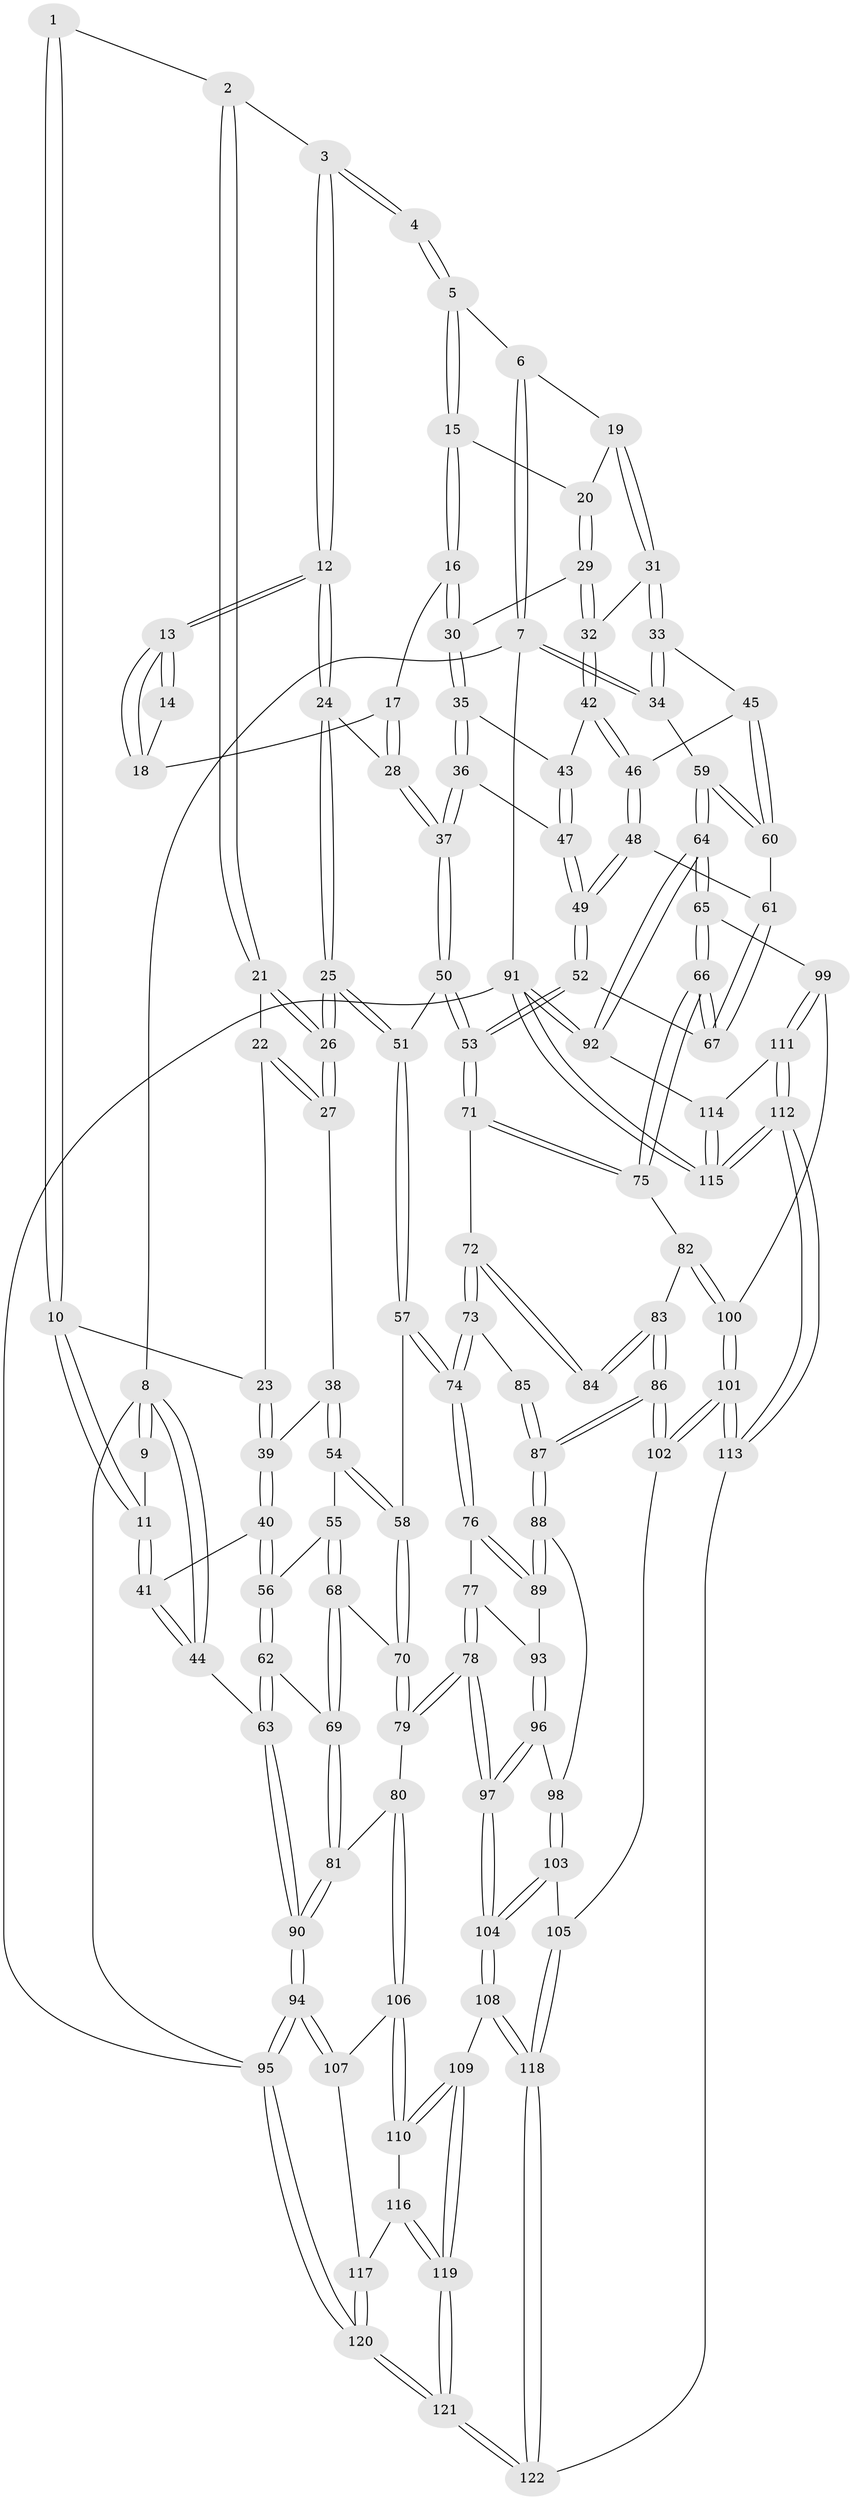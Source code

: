 // Generated by graph-tools (version 1.1) at 2025/27/03/09/25 03:27:03]
// undirected, 122 vertices, 302 edges
graph export_dot {
graph [start="1"]
  node [color=gray90,style=filled];
  1 [pos="+0.26990547888379385+0"];
  2 [pos="+0.34326343301644174+0"];
  3 [pos="+0.461515420496594+0"];
  4 [pos="+0.7077525997863596+0"];
  5 [pos="+0.7294383596813125+0"];
  6 [pos="+0.8430137212146522+0"];
  7 [pos="+1+0"];
  8 [pos="+0+0"];
  9 [pos="+0.18469350641373242+0"];
  10 [pos="+0.16599737359206004+0.11546331678113722"];
  11 [pos="+0.1137362763801912+0.12365921346838843"];
  12 [pos="+0.5405385663606187+0.1523220219450476"];
  13 [pos="+0.5959792784386561+0.11024424234272964"];
  14 [pos="+0.6388878899753812+0.005278010597613093"];
  15 [pos="+0.7647583426816785+0"];
  16 [pos="+0.7495951941113481+0.09150738016165234"];
  17 [pos="+0.6920659888531536+0.10483613580721489"];
  18 [pos="+0.6698947204851747+0.10302696500986214"];
  19 [pos="+0.9195756582385071+0.09960126287328323"];
  20 [pos="+0.9040487226667396+0.09400116600458848"];
  21 [pos="+0.33790240966031365+0"];
  22 [pos="+0.25685072679944837+0.054324071080056074"];
  23 [pos="+0.19097609270718918+0.11856616635739044"];
  24 [pos="+0.5330525511516784+0.17456932451374363"];
  25 [pos="+0.4064577044157708+0.22136941795073348"];
  26 [pos="+0.39460970623799463+0.2157170484237882"];
  27 [pos="+0.3097147871994894+0.22495320621562553"];
  28 [pos="+0.6258862287665916+0.24099338017489402"];
  29 [pos="+0.7809666550365587+0.12491917499280328"];
  30 [pos="+0.7556104726072982+0.10703270196649643"];
  31 [pos="+0.9661809773072007+0.13856030311474204"];
  32 [pos="+0.8506737188205075+0.20854660588547583"];
  33 [pos="+1+0.1427335898188222"];
  34 [pos="+1+0.08461995587739721"];
  35 [pos="+0.7291889191431544+0.1674971164200878"];
  36 [pos="+0.6709431769971447+0.2511015414750441"];
  37 [pos="+0.6435847520872094+0.2577626527783627"];
  38 [pos="+0.30660605989632717+0.2257985240427194"];
  39 [pos="+0.30512802248552023+0.22569174486259377"];
  40 [pos="+0.12158625230647489+0.28699807199160937"];
  41 [pos="+0+0.2069640402010108"];
  42 [pos="+0.8402831972393243+0.23436759177178765"];
  43 [pos="+0.8133506811019391+0.23681625851898802"];
  44 [pos="+0+0.18902736472250978"];
  45 [pos="+0.927955759501155+0.31341253027741584"];
  46 [pos="+0.8617100826492493+0.3095886206731813"];
  47 [pos="+0.7126615089502762+0.26070273377047004"];
  48 [pos="+0.8161925316007446+0.3829147567895204"];
  49 [pos="+0.8137826591857933+0.384804951047661"];
  50 [pos="+0.6274379886663368+0.36948994089439463"];
  51 [pos="+0.44878722739754195+0.41616182636739585"];
  52 [pos="+0.7870262283080572+0.42621652237466334"];
  53 [pos="+0.715312626516603+0.46369646577113044"];
  54 [pos="+0.274221304151137+0.35843888262136214"];
  55 [pos="+0.2110801147896149+0.40897577053948475"];
  56 [pos="+0.14872523354818637+0.36751455586530557"];
  57 [pos="+0.438786093235962+0.4391078514405847"];
  58 [pos="+0.4171305378140513+0.44382288010379606"];
  59 [pos="+1+0.4368315694138151"];
  60 [pos="+1+0.39033549968900694"];
  61 [pos="+0.9414182286127427+0.41778376949600493"];
  62 [pos="+0.05511534714988445+0.49457085404853196"];
  63 [pos="+0+0.46248964044288027"];
  64 [pos="+1+0.6138357143114787"];
  65 [pos="+0.971751211844101+0.6247145990938129"];
  66 [pos="+0.9494610294297509+0.6107976406540371"];
  67 [pos="+0.9003863410131393+0.5115305204953317"];
  68 [pos="+0.2245668654722829+0.43960974846840195"];
  69 [pos="+0.1220747011603926+0.5562819530786001"];
  70 [pos="+0.304403402628152+0.4945185309361114"];
  71 [pos="+0.712925404810266+0.47367553681145075"];
  72 [pos="+0.6993758662059937+0.49323941603603283"];
  73 [pos="+0.4914524395699327+0.532097470405299"];
  74 [pos="+0.4810757942724547+0.5321749215814182"];
  75 [pos="+0.840155735960468+0.604286532581325"];
  76 [pos="+0.4751215618699048+0.5793916556618148"];
  77 [pos="+0.4004785583720703+0.6339822563308568"];
  78 [pos="+0.27680655742783894+0.6928641340837465"];
  79 [pos="+0.2432796046483374+0.6769585584466996"];
  80 [pos="+0.1940165650981528+0.6805632254732318"];
  81 [pos="+0.16623795269820382+0.6598182005119771"];
  82 [pos="+0.7441310875052509+0.669259342087084"];
  83 [pos="+0.7024064830849168+0.6598365573388141"];
  84 [pos="+0.6947658357910692+0.5149930676066092"];
  85 [pos="+0.6106731100849654+0.5847498412930608"];
  86 [pos="+0.6101942295966573+0.7194185471238645"];
  87 [pos="+0.597335165106563+0.7091628912948872"];
  88 [pos="+0.570732113487521+0.6962481254457572"];
  89 [pos="+0.5107641508077667+0.6294925969530826"];
  90 [pos="+0+0.6873789593364144"];
  91 [pos="+1+1"];
  92 [pos="+1+0.8607693241437923"];
  93 [pos="+0.4500819489111387+0.7069798145009406"];
  94 [pos="+0+0.987928736644013"];
  95 [pos="+0+1"];
  96 [pos="+0.4536464219066135+0.7374179200619774"];
  97 [pos="+0.3017635909186353+0.7280742158947651"];
  98 [pos="+0.46322217437333646+0.7431392355033616"];
  99 [pos="+0.8678610828692476+0.7705160304730636"];
  100 [pos="+0.8152319766381937+0.7680495781338111"];
  101 [pos="+0.6507764968348058+0.8939397966106922"];
  102 [pos="+0.6236868215789335+0.8523401006444778"];
  103 [pos="+0.46210691231362494+0.8175013322958542"];
  104 [pos="+0.3430742723751685+0.8365028292954173"];
  105 [pos="+0.5027829770010913+0.8389863787649426"];
  106 [pos="+0.18194174116285966+0.7048545218388307"];
  107 [pos="+0.09526451095291623+0.8148288441108654"];
  108 [pos="+0.3366099516141221+0.8763116402929586"];
  109 [pos="+0.241901954076739+0.9037151974717791"];
  110 [pos="+0.21308682242126248+0.8879084620908103"];
  111 [pos="+0.8875979219134507+0.8126063499689113"];
  112 [pos="+0.7484097913537301+1"];
  113 [pos="+0.6868021351358562+1"];
  114 [pos="+0.934547687295044+0.8367117356591033"];
  115 [pos="+0.9589933690452582+1"];
  116 [pos="+0.16593696972206792+0.8934513580492642"];
  117 [pos="+0.14658957041534698+0.8954340287061253"];
  118 [pos="+0.39067802015267084+0.9870418984350725"];
  119 [pos="+0.21362426857099806+0.988872697608023"];
  120 [pos="+0+1"];
  121 [pos="+0.09371824589838203+1"];
  122 [pos="+0.43446941886853657+1"];
  1 -- 2;
  1 -- 10;
  1 -- 10;
  2 -- 3;
  2 -- 21;
  2 -- 21;
  3 -- 4;
  3 -- 4;
  3 -- 12;
  3 -- 12;
  4 -- 5;
  4 -- 5;
  5 -- 6;
  5 -- 15;
  5 -- 15;
  6 -- 7;
  6 -- 7;
  6 -- 19;
  7 -- 8;
  7 -- 34;
  7 -- 34;
  7 -- 91;
  8 -- 9;
  8 -- 9;
  8 -- 44;
  8 -- 44;
  8 -- 95;
  9 -- 11;
  10 -- 11;
  10 -- 11;
  10 -- 23;
  11 -- 41;
  11 -- 41;
  12 -- 13;
  12 -- 13;
  12 -- 24;
  12 -- 24;
  13 -- 14;
  13 -- 14;
  13 -- 18;
  13 -- 18;
  14 -- 18;
  15 -- 16;
  15 -- 16;
  15 -- 20;
  16 -- 17;
  16 -- 30;
  16 -- 30;
  17 -- 18;
  17 -- 28;
  17 -- 28;
  19 -- 20;
  19 -- 31;
  19 -- 31;
  20 -- 29;
  20 -- 29;
  21 -- 22;
  21 -- 26;
  21 -- 26;
  22 -- 23;
  22 -- 27;
  22 -- 27;
  23 -- 39;
  23 -- 39;
  24 -- 25;
  24 -- 25;
  24 -- 28;
  25 -- 26;
  25 -- 26;
  25 -- 51;
  25 -- 51;
  26 -- 27;
  26 -- 27;
  27 -- 38;
  28 -- 37;
  28 -- 37;
  29 -- 30;
  29 -- 32;
  29 -- 32;
  30 -- 35;
  30 -- 35;
  31 -- 32;
  31 -- 33;
  31 -- 33;
  32 -- 42;
  32 -- 42;
  33 -- 34;
  33 -- 34;
  33 -- 45;
  34 -- 59;
  35 -- 36;
  35 -- 36;
  35 -- 43;
  36 -- 37;
  36 -- 37;
  36 -- 47;
  37 -- 50;
  37 -- 50;
  38 -- 39;
  38 -- 54;
  38 -- 54;
  39 -- 40;
  39 -- 40;
  40 -- 41;
  40 -- 56;
  40 -- 56;
  41 -- 44;
  41 -- 44;
  42 -- 43;
  42 -- 46;
  42 -- 46;
  43 -- 47;
  43 -- 47;
  44 -- 63;
  45 -- 46;
  45 -- 60;
  45 -- 60;
  46 -- 48;
  46 -- 48;
  47 -- 49;
  47 -- 49;
  48 -- 49;
  48 -- 49;
  48 -- 61;
  49 -- 52;
  49 -- 52;
  50 -- 51;
  50 -- 53;
  50 -- 53;
  51 -- 57;
  51 -- 57;
  52 -- 53;
  52 -- 53;
  52 -- 67;
  53 -- 71;
  53 -- 71;
  54 -- 55;
  54 -- 58;
  54 -- 58;
  55 -- 56;
  55 -- 68;
  55 -- 68;
  56 -- 62;
  56 -- 62;
  57 -- 58;
  57 -- 74;
  57 -- 74;
  58 -- 70;
  58 -- 70;
  59 -- 60;
  59 -- 60;
  59 -- 64;
  59 -- 64;
  60 -- 61;
  61 -- 67;
  61 -- 67;
  62 -- 63;
  62 -- 63;
  62 -- 69;
  63 -- 90;
  63 -- 90;
  64 -- 65;
  64 -- 65;
  64 -- 92;
  64 -- 92;
  65 -- 66;
  65 -- 66;
  65 -- 99;
  66 -- 67;
  66 -- 67;
  66 -- 75;
  66 -- 75;
  68 -- 69;
  68 -- 69;
  68 -- 70;
  69 -- 81;
  69 -- 81;
  70 -- 79;
  70 -- 79;
  71 -- 72;
  71 -- 75;
  71 -- 75;
  72 -- 73;
  72 -- 73;
  72 -- 84;
  72 -- 84;
  73 -- 74;
  73 -- 74;
  73 -- 85;
  74 -- 76;
  74 -- 76;
  75 -- 82;
  76 -- 77;
  76 -- 89;
  76 -- 89;
  77 -- 78;
  77 -- 78;
  77 -- 93;
  78 -- 79;
  78 -- 79;
  78 -- 97;
  78 -- 97;
  79 -- 80;
  80 -- 81;
  80 -- 106;
  80 -- 106;
  81 -- 90;
  81 -- 90;
  82 -- 83;
  82 -- 100;
  82 -- 100;
  83 -- 84;
  83 -- 84;
  83 -- 86;
  83 -- 86;
  85 -- 87;
  85 -- 87;
  86 -- 87;
  86 -- 87;
  86 -- 102;
  86 -- 102;
  87 -- 88;
  87 -- 88;
  88 -- 89;
  88 -- 89;
  88 -- 98;
  89 -- 93;
  90 -- 94;
  90 -- 94;
  91 -- 92;
  91 -- 92;
  91 -- 115;
  91 -- 115;
  91 -- 95;
  92 -- 114;
  93 -- 96;
  93 -- 96;
  94 -- 95;
  94 -- 95;
  94 -- 107;
  94 -- 107;
  95 -- 120;
  95 -- 120;
  96 -- 97;
  96 -- 97;
  96 -- 98;
  97 -- 104;
  97 -- 104;
  98 -- 103;
  98 -- 103;
  99 -- 100;
  99 -- 111;
  99 -- 111;
  100 -- 101;
  100 -- 101;
  101 -- 102;
  101 -- 102;
  101 -- 113;
  101 -- 113;
  102 -- 105;
  103 -- 104;
  103 -- 104;
  103 -- 105;
  104 -- 108;
  104 -- 108;
  105 -- 118;
  105 -- 118;
  106 -- 107;
  106 -- 110;
  106 -- 110;
  107 -- 117;
  108 -- 109;
  108 -- 118;
  108 -- 118;
  109 -- 110;
  109 -- 110;
  109 -- 119;
  109 -- 119;
  110 -- 116;
  111 -- 112;
  111 -- 112;
  111 -- 114;
  112 -- 113;
  112 -- 113;
  112 -- 115;
  112 -- 115;
  113 -- 122;
  114 -- 115;
  114 -- 115;
  116 -- 117;
  116 -- 119;
  116 -- 119;
  117 -- 120;
  117 -- 120;
  118 -- 122;
  118 -- 122;
  119 -- 121;
  119 -- 121;
  120 -- 121;
  120 -- 121;
  121 -- 122;
  121 -- 122;
}
